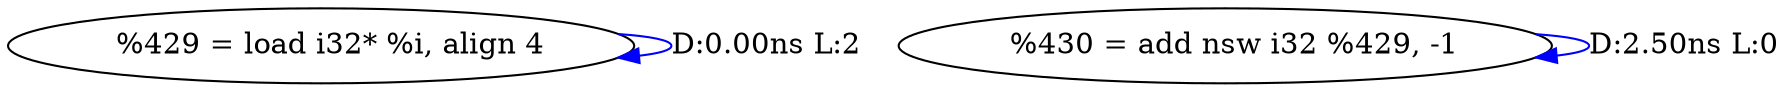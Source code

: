 digraph {
Node0x2d32a60[label="  %429 = load i32* %i, align 4"];
Node0x2d32a60 -> Node0x2d32a60[label="D:0.00ns L:2",color=blue];
Node0x2d32b40[label="  %430 = add nsw i32 %429, -1"];
Node0x2d32b40 -> Node0x2d32b40[label="D:2.50ns L:0",color=blue];
}
